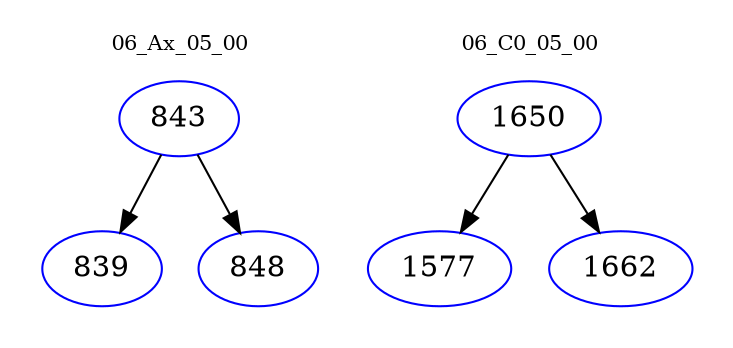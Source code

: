 digraph{
subgraph cluster_0 {
color = white
label = "06_Ax_05_00";
fontsize=10;
T0_843 [label="843", color="blue"]
T0_843 -> T0_839 [color="black"]
T0_839 [label="839", color="blue"]
T0_843 -> T0_848 [color="black"]
T0_848 [label="848", color="blue"]
}
subgraph cluster_1 {
color = white
label = "06_C0_05_00";
fontsize=10;
T1_1650 [label="1650", color="blue"]
T1_1650 -> T1_1577 [color="black"]
T1_1577 [label="1577", color="blue"]
T1_1650 -> T1_1662 [color="black"]
T1_1662 [label="1662", color="blue"]
}
}
